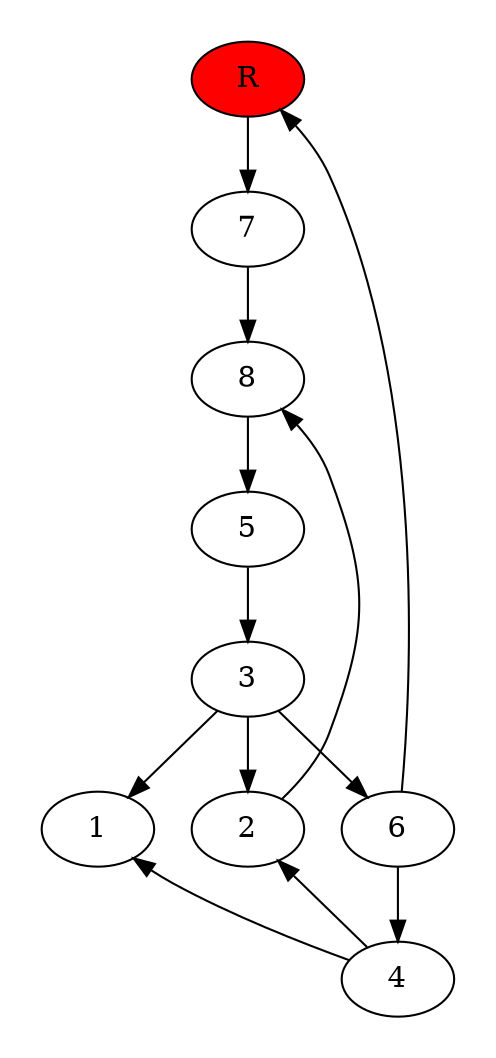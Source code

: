 digraph prb11_move_03 {
	9 -> 7
	subgraph cluster_0 {
		peripheries=0
		9 [label=R fillcolor="#ff0000" style=filled]
	}
	7 -> 8
	subgraph cluster_1 {
		peripheries=0
		7
	}
	8 -> 5
	subgraph cluster_2 {
		peripheries=0
		8
	}
	5 -> 3
	subgraph cluster_3 {
		peripheries=0
		5
	}
	3 -> 6
	3 -> 2
	3 -> 1
	subgraph cluster_4 {
		peripheries=0
		3
	}
	2 -> 8 [constraint=false]
	6 -> 9 [constraint=false]
	6 -> 4
	subgraph cluster_5 {
		peripheries=0
		1
		2
		6
	}
	4 -> 2 [constraint=false]
	4 -> 1 [constraint=false]
	subgraph cluster_6 {
		peripheries=0
		4
	}
}
